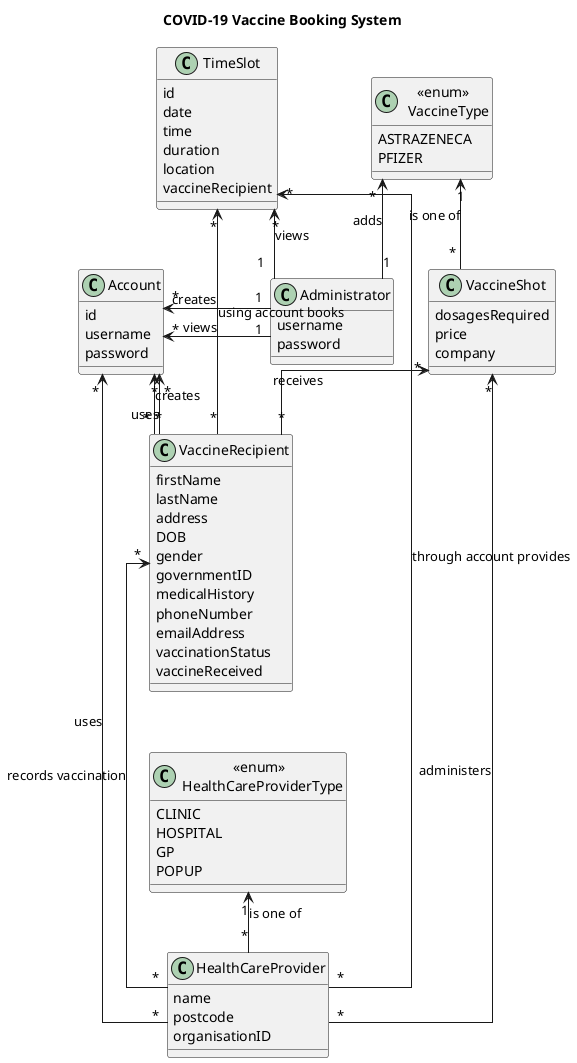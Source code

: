 @startuml
'https://plantuml.com/class-diagram

'formatting
skinparam linetype ortho

title "COVID-19 Vaccine Booking System"

class Account {
id
username
password
}
class Administrator {
username
password
}
class TimeSlot {
id
date
time
duration
location
vaccineRecipient
}
class HealthCareProvider {
name
postcode
organisationID
}
class "<<enum>> \n HealthCareProviderType" as HealthCareProviderType{
CLINIC
HOSPITAL
GP
POPUP
}
class VaccineRecipient {
firstName
lastName
address
DOB
gender
governmentID
medicalHistory
phoneNumber
emailAddress
vaccinationStatus
vaccineReceived
}
class VaccineShot {
dosagesRequired
price
company
}
class "<<enum>> \n  VaccineType" as VaccineType{
ASTRAZENECA
PFIZER
}

Account "*" <- "1" Administrator : creates
Account "*" <-- "1" Administrator : views
Account "*" <---- "*" HealthCareProvider : uses
Account "*" <-- "*" VaccineRecipient : creates
Account "*" <-- "*" VaccineRecipient : uses

TimeSlot "*" <-- "1" Administrator : views
TimeSlot "*" <-- "*" HealthCareProvider : through account provides
TimeSlot "*" <-- "*" VaccineRecipient : using account books

HealthCareProviderType "1" <-- "*" HealthCareProvider : is one of

VaccineRecipient "*" <-- "*" HealthCareProvider : records vaccination

VaccineShot "*" <-- "*" HealthCareProvider : administers
VaccineShot "*" <-- "*" VaccineRecipient : receives
VaccineType "*" <-- "1" Administrator : adds
VaccineType "1" <-- "*" VaccineShot : is one of
@enduml